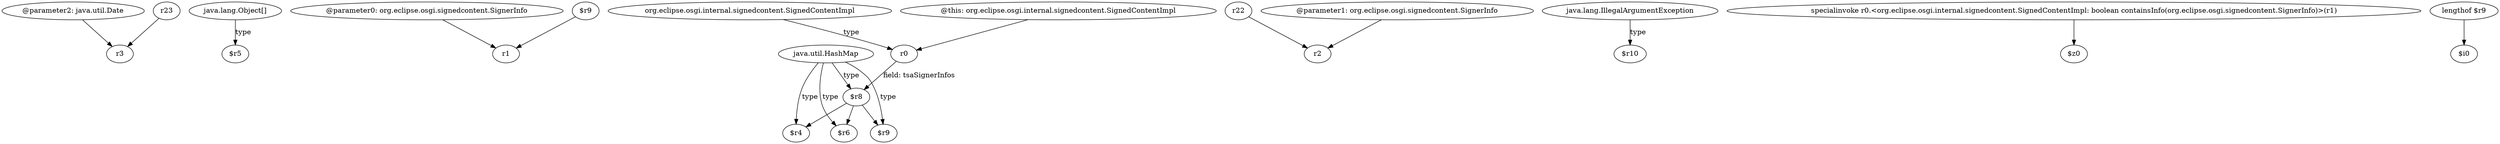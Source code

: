 digraph g {
0[label="@parameter2: java.util.Date"]
1[label="r3"]
0->1[label=""]
2[label="java.lang.Object[]"]
3[label="$r5"]
2->3[label="type"]
4[label="r23"]
4->1[label=""]
5[label="@parameter0: org.eclipse.osgi.signedcontent.SignerInfo"]
6[label="r1"]
5->6[label=""]
7[label="$r8"]
8[label="$r4"]
7->8[label=""]
9[label="java.util.HashMap"]
10[label="$r9"]
9->10[label="type"]
11[label="r22"]
12[label="r2"]
11->12[label=""]
13[label="java.lang.IllegalArgumentException"]
14[label="$r10"]
13->14[label="type"]
9->7[label="type"]
15[label="@parameter1: org.eclipse.osgi.signedcontent.SignerInfo"]
15->12[label=""]
16[label="specialinvoke r0.<org.eclipse.osgi.internal.signedcontent.SignedContentImpl: boolean containsInfo(org.eclipse.osgi.signedcontent.SignerInfo)>(r1)"]
17[label="$z0"]
16->17[label=""]
18[label="$r6"]
9->18[label="type"]
19[label="r0"]
19->7[label="field: tsaSignerInfos"]
7->18[label=""]
9->8[label="type"]
20[label="org.eclipse.osgi.internal.signedcontent.SignedContentImpl"]
20->19[label="type"]
21[label="@this: org.eclipse.osgi.internal.signedcontent.SignedContentImpl"]
21->19[label=""]
22[label="$r9"]
22->6[label=""]
7->10[label=""]
23[label="lengthof $r9"]
24[label="$i0"]
23->24[label=""]
}